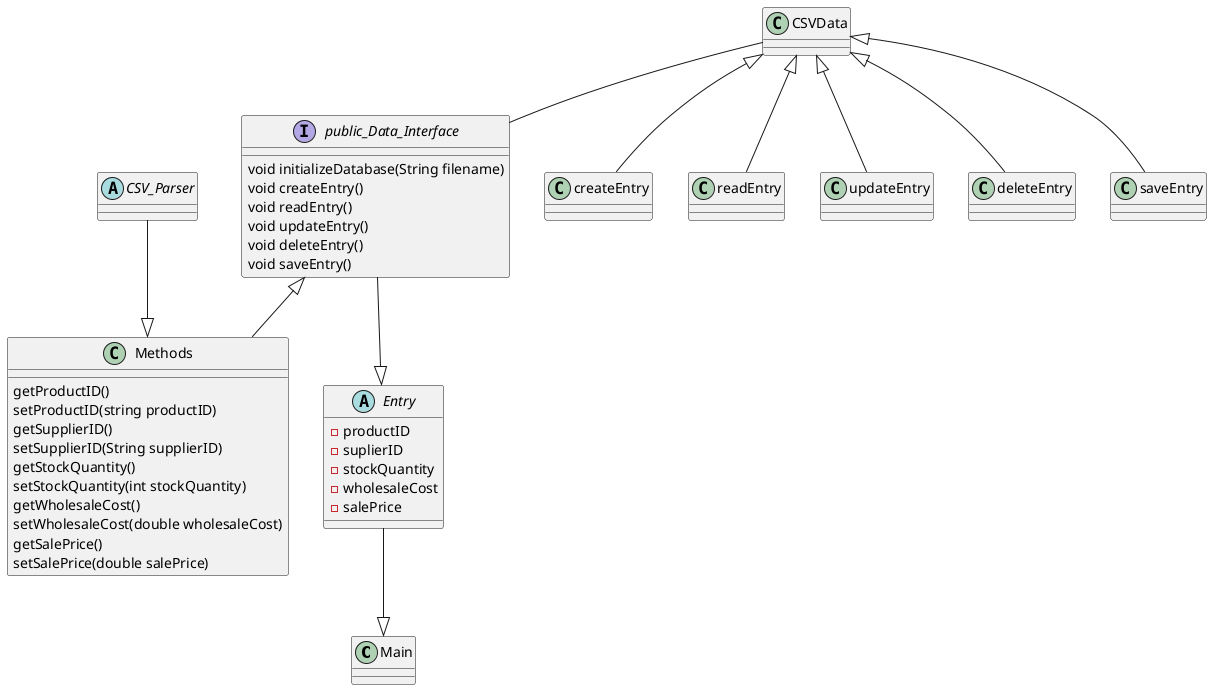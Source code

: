 

@startuml 
class Main
 






abstract class CSV_Parser{
    
}



 interface public_Data_Interface  {

    void initializeDatabase(String filename)
    void createEntry()
    void readEntry()
    void updateEntry()
    void deleteEntry()
    void saveEntry() 
  
 }




abstract class "Entry"{
    -productID
    -suplierID
    -stockQuantity
    -wholesaleCost
    -salePrice
}



Methods : getProductID()
Methods : setProductID(string productID)
Methods : getSupplierID()
Methods : setSupplierID(String supplierID)
Methods : getStockQuantity()
Methods : setStockQuantity(int stockQuantity)
Methods : getWholesaleCost()
Methods : setWholesaleCost(double wholesaleCost)
Methods : getSalePrice()
Methods : setSalePrice(double salePrice)


class CSVData
CSVData <|-- createEntry
CSVData <|-- readEntry
CSVData <|-- updateEntry
CSVData <|-- deleteEntry
CSVData <|-- saveEntry
   


Entry --|> Main
CSV_Parser --|> Methods
public_Data_Interface <|-- Methods
public_Data_Interface --|> Entry
CSVData -- public_Data_Interface
@enduml